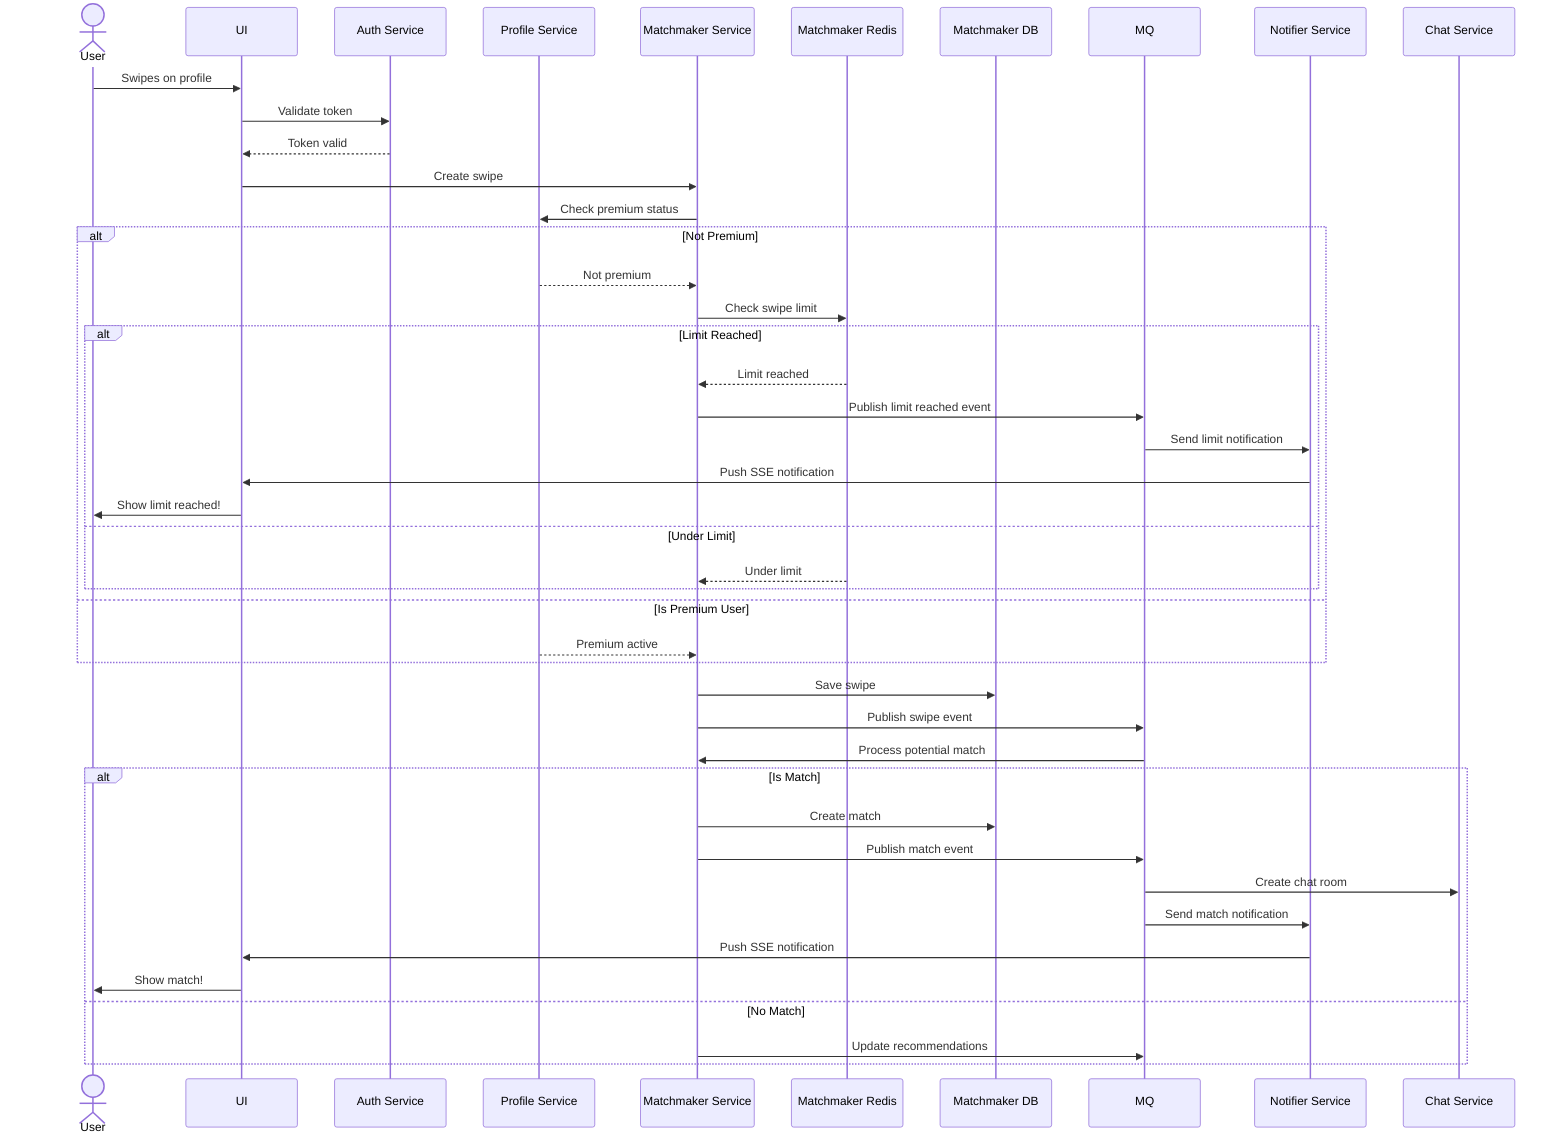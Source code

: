 sequenceDiagram
   actor User
   participant UI
   participant Auth Service
   participant Profile Service
   participant Matchmaker Service
   participant Matchmaker Redis
   participant Matchmaker DB
   participant MQ
   participant Notifier Service
   participant Chat Service

   User->>UI: Swipes on profile
   UI->>Auth Service: Validate token
   Auth Service-->>UI: Token valid

   UI->>Matchmaker Service: Create swipe
   Matchmaker Service->>Profile Service: Check premium status
   
   alt Not Premium
       Profile Service-->>Matchmaker Service: Not premium
       Matchmaker Service->>Matchmaker Redis: Check swipe limit
       
       alt Limit Reached
           Matchmaker Redis-->>Matchmaker Service: Limit reached
           Matchmaker Service->>MQ: Publish limit reached event
           MQ->>Notifier Service: Send limit notification
           Notifier Service->>UI: Push SSE notification
           UI->>User: Show limit reached!
       else Under Limit
           Matchmaker Redis-->>Matchmaker Service: Under limit
       end
   else Is Premium User
       Profile Service-->>Matchmaker Service: Premium active
   end
    Matchmaker Service->>Matchmaker DB: Save swipe
    Matchmaker Service->>MQ: Publish swipe event
   
   MQ->>Matchmaker Service: Process potential match
   
   alt Is Match
       Matchmaker Service->>Matchmaker DB: Create match
       Matchmaker Service->>MQ: Publish match event
       MQ->>Chat Service: Create chat room
       MQ->>Notifier Service: Send match notification
       Notifier Service->>UI: Push SSE notification
       UI->>User: Show match!
   else No Match
       Matchmaker Service->>MQ: Update recommendations
   end